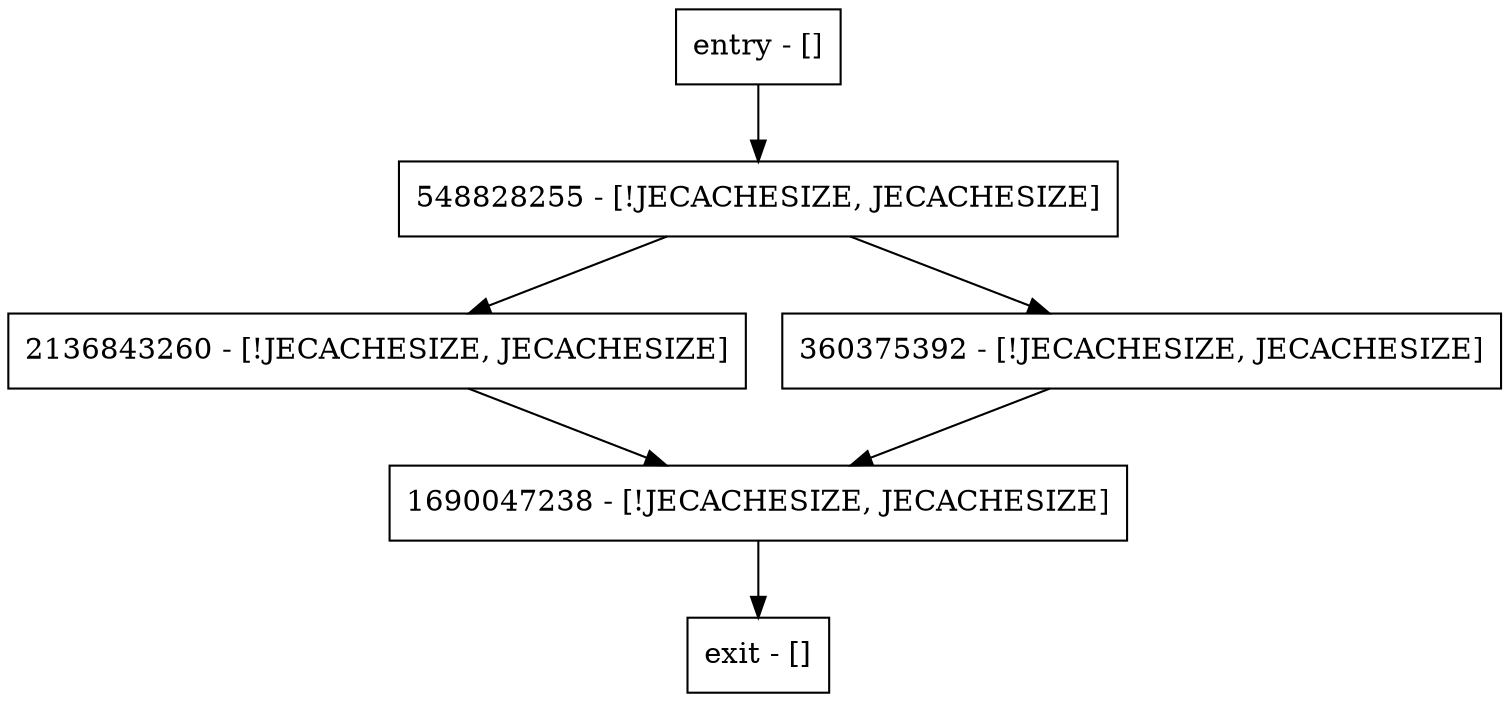 digraph <clinit> {
node [shape=record];
entry [label="entry - []"];
exit [label="exit - []"];
548828255 [label="548828255 - [!JECACHESIZE, JECACHESIZE]"];
2136843260 [label="2136843260 - [!JECACHESIZE, JECACHESIZE]"];
360375392 [label="360375392 - [!JECACHESIZE, JECACHESIZE]"];
1690047238 [label="1690047238 - [!JECACHESIZE, JECACHESIZE]"];
entry;
exit;
entry -> 548828255;
548828255 -> 2136843260;
548828255 -> 360375392;
2136843260 -> 1690047238;
360375392 -> 1690047238;
1690047238 -> exit;
}
